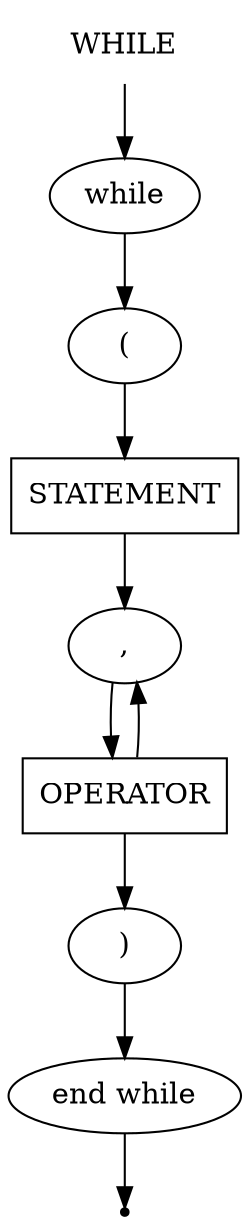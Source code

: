 digraph WHILE{
    start [label=WHILE shape=plaintext]
    while [label=while shape=oval]
    statement [label=STATEMENT shape=box]
    oper [label=OPERATOR shape=box]
    open [label="(" shape=oval]
    comma [label="," shape=oval]
    close [label=")" shape=oval]
    end_while [label="end while" shape=oval]
    end [label="" shape=point]

    start -> while
    while -> open
    open -> statement
    statement -> comma
    comma -> oper
    oper -> comma
    oper -> close
    close -> end_while
    end_while -> end
}
